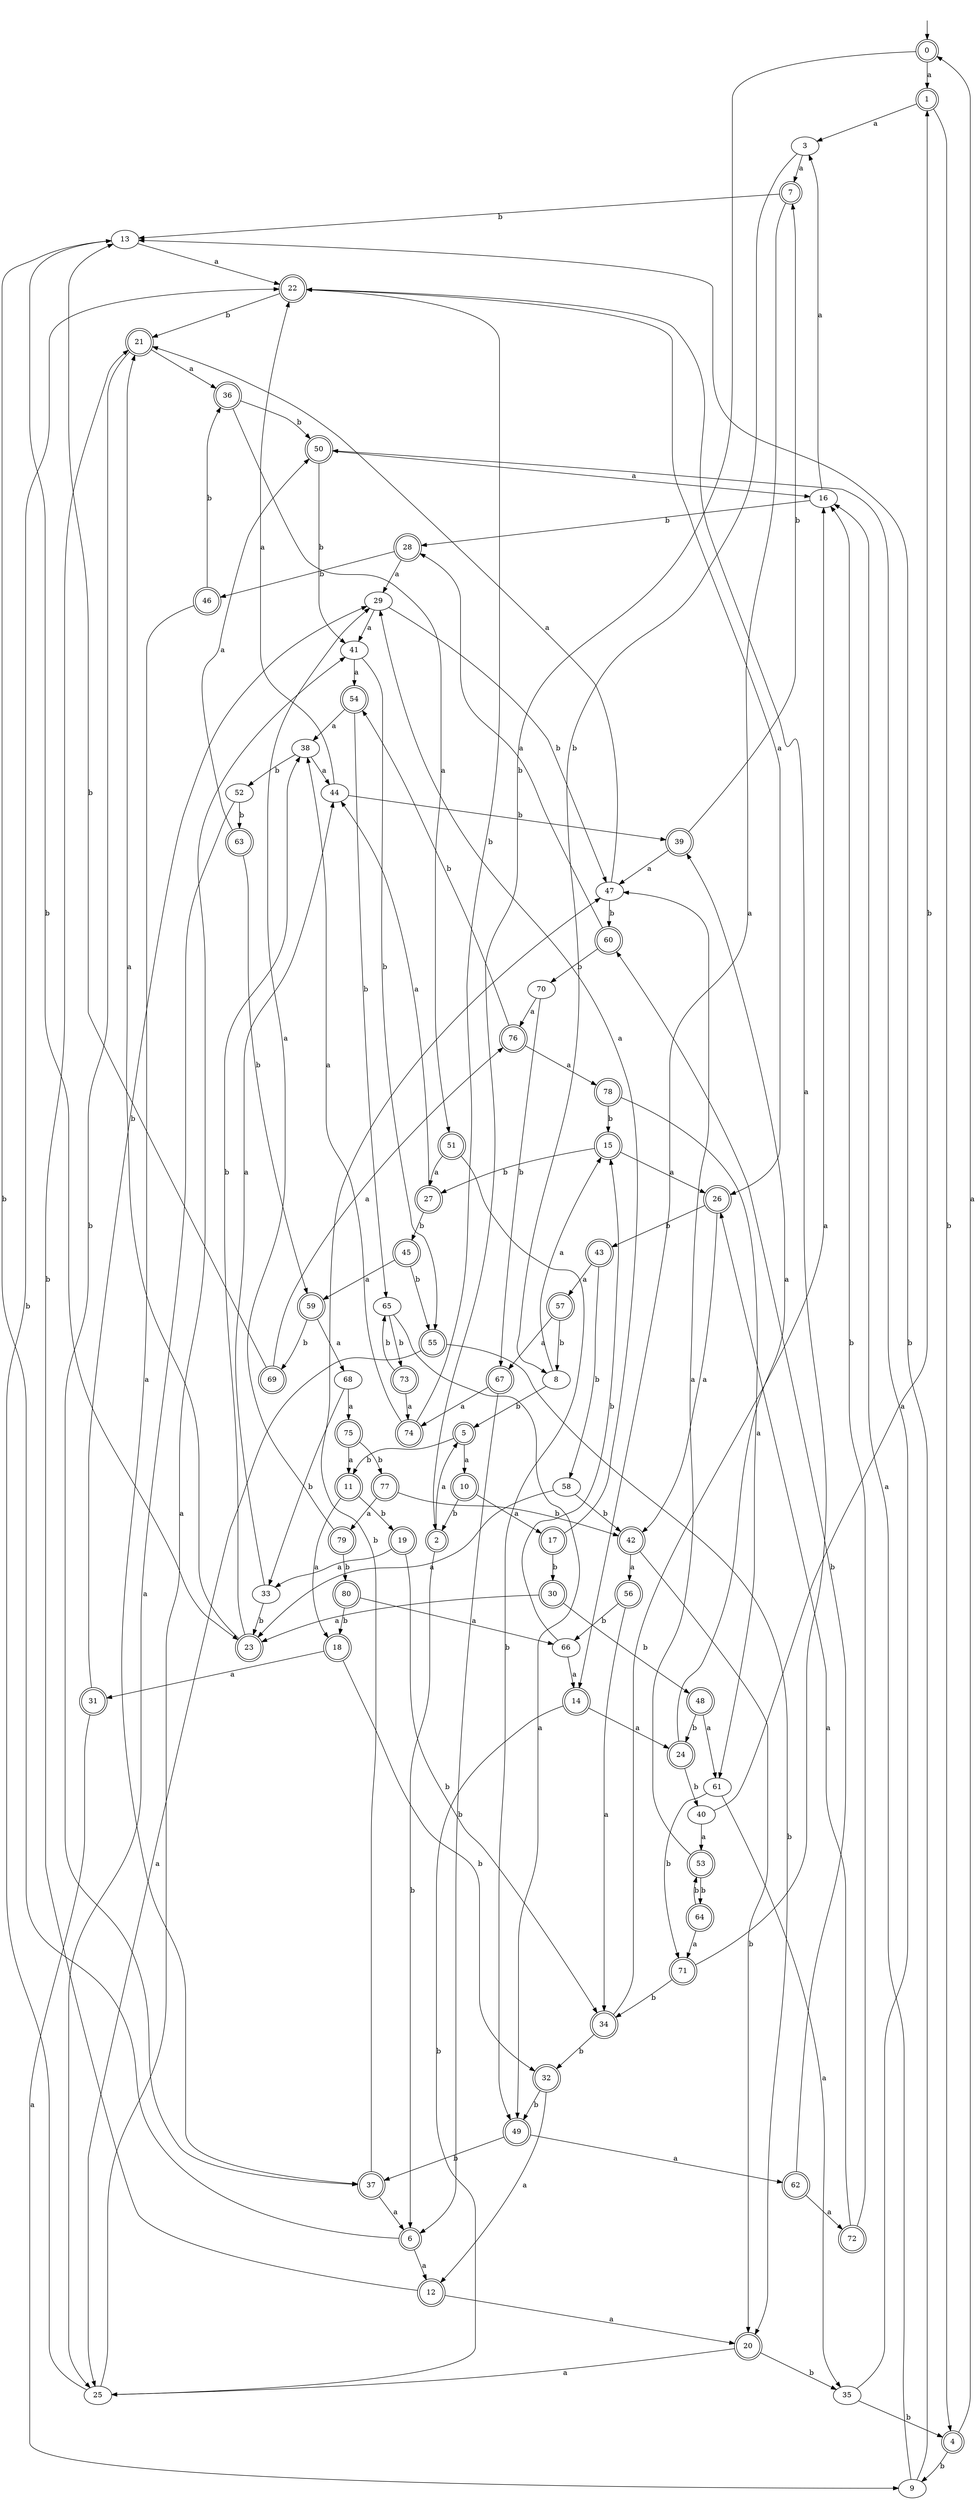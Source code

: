 digraph RandomDFA {
  __start0 [label="", shape=none];
  __start0 -> 0 [label=""];
  0 [shape=circle] [shape=doublecircle]
  0 -> 1 [label="a"]
  0 -> 2 [label="b"]
  1 [shape=doublecircle]
  1 -> 3 [label="a"]
  1 -> 4 [label="b"]
  2 [shape=doublecircle]
  2 -> 5 [label="a"]
  2 -> 6 [label="b"]
  3
  3 -> 7 [label="a"]
  3 -> 8 [label="b"]
  4 [shape=doublecircle]
  4 -> 0 [label="a"]
  4 -> 9 [label="b"]
  5 [shape=doublecircle]
  5 -> 10 [label="a"]
  5 -> 11 [label="b"]
  6 [shape=doublecircle]
  6 -> 12 [label="a"]
  6 -> 13 [label="b"]
  7 [shape=doublecircle]
  7 -> 14 [label="a"]
  7 -> 13 [label="b"]
  8
  8 -> 15 [label="a"]
  8 -> 5 [label="b"]
  9
  9 -> 16 [label="a"]
  9 -> 13 [label="b"]
  10 [shape=doublecircle]
  10 -> 17 [label="a"]
  10 -> 2 [label="b"]
  11 [shape=doublecircle]
  11 -> 18 [label="a"]
  11 -> 19 [label="b"]
  12 [shape=doublecircle]
  12 -> 20 [label="a"]
  12 -> 21 [label="b"]
  13
  13 -> 22 [label="a"]
  13 -> 23 [label="b"]
  14 [shape=doublecircle]
  14 -> 24 [label="a"]
  14 -> 25 [label="b"]
  15 [shape=doublecircle]
  15 -> 26 [label="a"]
  15 -> 27 [label="b"]
  16
  16 -> 3 [label="a"]
  16 -> 28 [label="b"]
  17 [shape=doublecircle]
  17 -> 29 [label="a"]
  17 -> 30 [label="b"]
  18 [shape=doublecircle]
  18 -> 31 [label="a"]
  18 -> 32 [label="b"]
  19 [shape=doublecircle]
  19 -> 33 [label="a"]
  19 -> 34 [label="b"]
  20 [shape=doublecircle]
  20 -> 25 [label="a"]
  20 -> 35 [label="b"]
  21 [shape=doublecircle]
  21 -> 36 [label="a"]
  21 -> 37 [label="b"]
  22 [shape=doublecircle]
  22 -> 26 [label="a"]
  22 -> 21 [label="b"]
  23 [shape=doublecircle]
  23 -> 21 [label="a"]
  23 -> 38 [label="b"]
  24 [shape=doublecircle]
  24 -> 39 [label="a"]
  24 -> 40 [label="b"]
  25
  25 -> 41 [label="a"]
  25 -> 22 [label="b"]
  26 [shape=doublecircle]
  26 -> 42 [label="a"]
  26 -> 43 [label="b"]
  27 [shape=doublecircle]
  27 -> 44 [label="a"]
  27 -> 45 [label="b"]
  28 [shape=doublecircle]
  28 -> 29 [label="a"]
  28 -> 46 [label="b"]
  29
  29 -> 41 [label="a"]
  29 -> 47 [label="b"]
  30 [shape=doublecircle]
  30 -> 23 [label="a"]
  30 -> 48 [label="b"]
  31 [shape=doublecircle]
  31 -> 9 [label="a"]
  31 -> 29 [label="b"]
  32 [shape=doublecircle]
  32 -> 12 [label="a"]
  32 -> 49 [label="b"]
  33
  33 -> 44 [label="a"]
  33 -> 23 [label="b"]
  34 [shape=doublecircle]
  34 -> 16 [label="a"]
  34 -> 32 [label="b"]
  35
  35 -> 50 [label="a"]
  35 -> 4 [label="b"]
  36 [shape=doublecircle]
  36 -> 51 [label="a"]
  36 -> 50 [label="b"]
  37 [shape=doublecircle]
  37 -> 6 [label="a"]
  37 -> 47 [label="b"]
  38
  38 -> 44 [label="a"]
  38 -> 52 [label="b"]
  39 [shape=doublecircle]
  39 -> 47 [label="a"]
  39 -> 7 [label="b"]
  40
  40 -> 53 [label="a"]
  40 -> 1 [label="b"]
  41
  41 -> 54 [label="a"]
  41 -> 55 [label="b"]
  42 [shape=doublecircle]
  42 -> 56 [label="a"]
  42 -> 20 [label="b"]
  43 [shape=doublecircle]
  43 -> 57 [label="a"]
  43 -> 58 [label="b"]
  44
  44 -> 22 [label="a"]
  44 -> 39 [label="b"]
  45 [shape=doublecircle]
  45 -> 59 [label="a"]
  45 -> 55 [label="b"]
  46 [shape=doublecircle]
  46 -> 37 [label="a"]
  46 -> 36 [label="b"]
  47
  47 -> 21 [label="a"]
  47 -> 60 [label="b"]
  48 [shape=doublecircle]
  48 -> 61 [label="a"]
  48 -> 24 [label="b"]
  49 [shape=doublecircle]
  49 -> 62 [label="a"]
  49 -> 37 [label="b"]
  50 [shape=doublecircle]
  50 -> 16 [label="a"]
  50 -> 41 [label="b"]
  51 [shape=doublecircle]
  51 -> 27 [label="a"]
  51 -> 49 [label="b"]
  52
  52 -> 25 [label="a"]
  52 -> 63 [label="b"]
  53 [shape=doublecircle]
  53 -> 47 [label="a"]
  53 -> 64 [label="b"]
  54 [shape=doublecircle]
  54 -> 38 [label="a"]
  54 -> 65 [label="b"]
  55 [shape=doublecircle]
  55 -> 25 [label="a"]
  55 -> 20 [label="b"]
  56 [shape=doublecircle]
  56 -> 34 [label="a"]
  56 -> 66 [label="b"]
  57 [shape=doublecircle]
  57 -> 67 [label="a"]
  57 -> 8 [label="b"]
  58
  58 -> 23 [label="a"]
  58 -> 42 [label="b"]
  59 [shape=doublecircle]
  59 -> 68 [label="a"]
  59 -> 69 [label="b"]
  60 [shape=doublecircle]
  60 -> 28 [label="a"]
  60 -> 70 [label="b"]
  61
  61 -> 35 [label="a"]
  61 -> 71 [label="b"]
  62 [shape=doublecircle]
  62 -> 72 [label="a"]
  62 -> 60 [label="b"]
  63 [shape=doublecircle]
  63 -> 50 [label="a"]
  63 -> 59 [label="b"]
  64 [shape=doublecircle]
  64 -> 71 [label="a"]
  64 -> 53 [label="b"]
  65
  65 -> 49 [label="a"]
  65 -> 73 [label="b"]
  66
  66 -> 14 [label="a"]
  66 -> 15 [label="b"]
  67 [shape=doublecircle]
  67 -> 74 [label="a"]
  67 -> 6 [label="b"]
  68
  68 -> 75 [label="a"]
  68 -> 33 [label="b"]
  69 [shape=doublecircle]
  69 -> 76 [label="a"]
  69 -> 13 [label="b"]
  70
  70 -> 76 [label="a"]
  70 -> 67 [label="b"]
  71 [shape=doublecircle]
  71 -> 22 [label="a"]
  71 -> 34 [label="b"]
  72 [shape=doublecircle]
  72 -> 26 [label="a"]
  72 -> 16 [label="b"]
  73 [shape=doublecircle]
  73 -> 74 [label="a"]
  73 -> 65 [label="b"]
  74 [shape=doublecircle]
  74 -> 38 [label="a"]
  74 -> 22 [label="b"]
  75 [shape=doublecircle]
  75 -> 11 [label="a"]
  75 -> 77 [label="b"]
  76 [shape=doublecircle]
  76 -> 78 [label="a"]
  76 -> 54 [label="b"]
  77 [shape=doublecircle]
  77 -> 79 [label="a"]
  77 -> 42 [label="b"]
  78 [shape=doublecircle]
  78 -> 61 [label="a"]
  78 -> 15 [label="b"]
  79 [shape=doublecircle]
  79 -> 29 [label="a"]
  79 -> 80 [label="b"]
  80 [shape=doublecircle]
  80 -> 66 [label="a"]
  80 -> 18 [label="b"]
}
